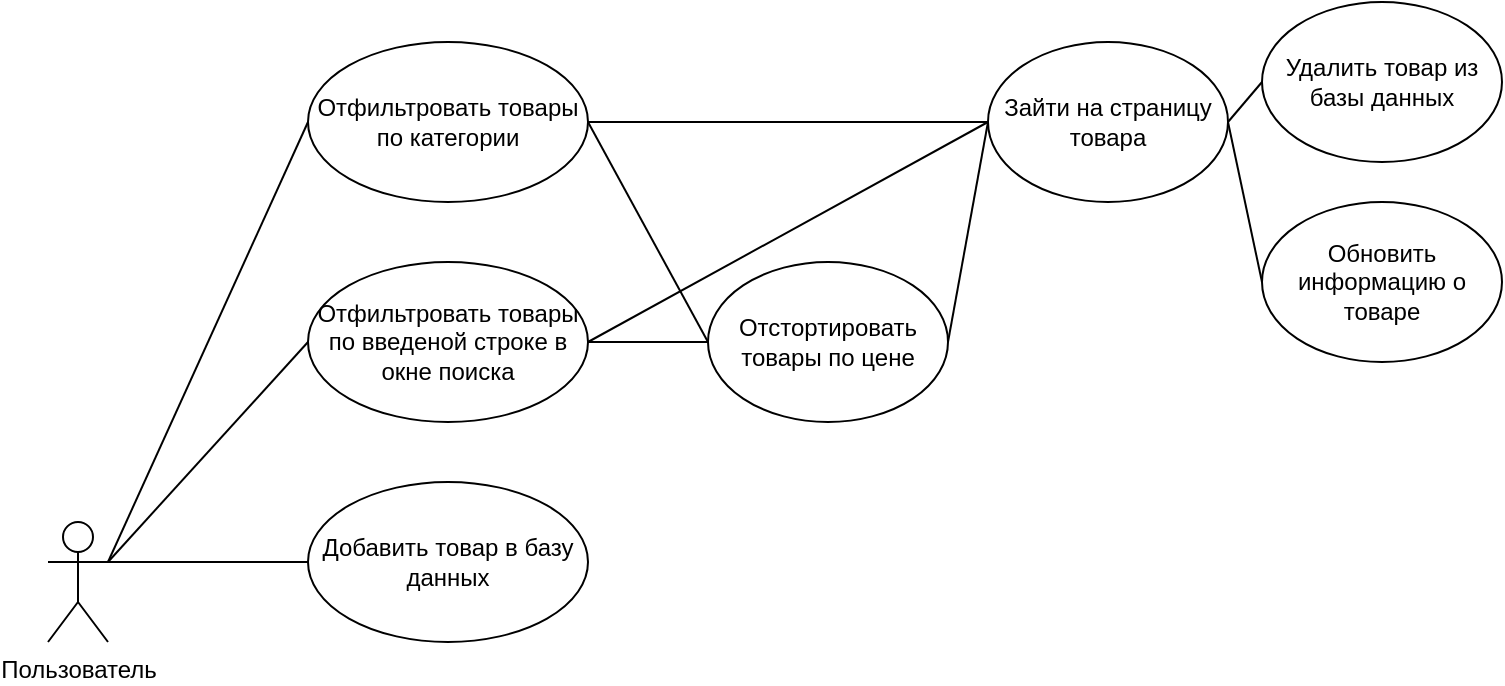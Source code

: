 <mxfile version="24.4.0" type="device">
  <diagram name="Страница — 1" id="QHg7ETaDiuwzk6v2uIU3">
    <mxGraphModel dx="1434" dy="746" grid="1" gridSize="10" guides="1" tooltips="1" connect="1" arrows="1" fold="1" page="1" pageScale="1" pageWidth="827" pageHeight="1169" math="0" shadow="0">
      <root>
        <mxCell id="0" />
        <mxCell id="1" parent="0" />
        <mxCell id="zbmWzVaNN1RUx1CBlb_E-2" value="Пользователь" style="shape=umlActor;verticalLabelPosition=bottom;verticalAlign=top;html=1;outlineConnect=0;" parent="1" vertex="1">
          <mxGeometry x="100" y="270" width="30" height="60" as="geometry" />
        </mxCell>
        <mxCell id="zbmWzVaNN1RUx1CBlb_E-3" value="" style="endArrow=none;html=1;rounded=0;entryX=0;entryY=0.5;entryDx=0;entryDy=0;" parent="1" target="zbmWzVaNN1RUx1CBlb_E-11" edge="1">
          <mxGeometry width="50" height="50" relative="1" as="geometry">
            <mxPoint x="130" y="290" as="sourcePoint" />
            <mxPoint x="270" y="110" as="targetPoint" />
          </mxGeometry>
        </mxCell>
        <mxCell id="zbmWzVaNN1RUx1CBlb_E-11" value="Отфильтровать товары по категории" style="ellipse;whiteSpace=wrap;html=1;" parent="1" vertex="1">
          <mxGeometry x="230" y="30" width="140" height="80" as="geometry" />
        </mxCell>
        <mxCell id="-tIVfijPpy3Wzi3QWecl-1" value="" style="endArrow=none;html=1;rounded=0;entryX=0;entryY=0.5;entryDx=0;entryDy=0;" parent="1" target="-tIVfijPpy3Wzi3QWecl-2" edge="1">
          <mxGeometry width="50" height="50" relative="1" as="geometry">
            <mxPoint x="130" y="290" as="sourcePoint" />
            <mxPoint x="280" y="510" as="targetPoint" />
          </mxGeometry>
        </mxCell>
        <mxCell id="-tIVfijPpy3Wzi3QWecl-2" value="Отфильтровать товары по введеной строке в окне поиска" style="ellipse;whiteSpace=wrap;html=1;" parent="1" vertex="1">
          <mxGeometry x="230" y="140" width="140" height="80" as="geometry" />
        </mxCell>
        <mxCell id="-tIVfijPpy3Wzi3QWecl-5" value="Отстортировать товары по цене" style="ellipse;whiteSpace=wrap;html=1;" parent="1" vertex="1">
          <mxGeometry x="430" y="140" width="120" height="80" as="geometry" />
        </mxCell>
        <mxCell id="-tIVfijPpy3Wzi3QWecl-6" value="" style="endArrow=none;html=1;rounded=0;entryX=0;entryY=0.5;entryDx=0;entryDy=0;exitX=1;exitY=0.5;exitDx=0;exitDy=0;" parent="1" source="zbmWzVaNN1RUx1CBlb_E-11" target="-tIVfijPpy3Wzi3QWecl-5" edge="1">
          <mxGeometry width="50" height="50" relative="1" as="geometry">
            <mxPoint x="390" y="210" as="sourcePoint" />
            <mxPoint x="440" y="160" as="targetPoint" />
          </mxGeometry>
        </mxCell>
        <mxCell id="-tIVfijPpy3Wzi3QWecl-8" value="" style="endArrow=none;html=1;rounded=0;entryX=0;entryY=0.5;entryDx=0;entryDy=0;exitX=1;exitY=0.5;exitDx=0;exitDy=0;" parent="1" source="-tIVfijPpy3Wzi3QWecl-2" target="-tIVfijPpy3Wzi3QWecl-5" edge="1">
          <mxGeometry width="50" height="50" relative="1" as="geometry">
            <mxPoint x="410" y="170" as="sourcePoint" />
            <mxPoint x="510" y="160" as="targetPoint" />
          </mxGeometry>
        </mxCell>
        <mxCell id="-tIVfijPpy3Wzi3QWecl-10" value="" style="endArrow=none;html=1;rounded=0;entryX=0;entryY=0.5;entryDx=0;entryDy=0;" parent="1" target="-tIVfijPpy3Wzi3QWecl-11" edge="1">
          <mxGeometry width="50" height="50" relative="1" as="geometry">
            <mxPoint x="130" y="290" as="sourcePoint" />
            <mxPoint x="284" y="710" as="targetPoint" />
          </mxGeometry>
        </mxCell>
        <mxCell id="-tIVfijPpy3Wzi3QWecl-11" value="Добавить товар в базу данных" style="ellipse;whiteSpace=wrap;html=1;" parent="1" vertex="1">
          <mxGeometry x="230" y="250" width="140" height="80" as="geometry" />
        </mxCell>
        <mxCell id="-tIVfijPpy3Wzi3QWecl-35" value="Зайти на страницу товара" style="ellipse;whiteSpace=wrap;html=1;" parent="1" vertex="1">
          <mxGeometry x="570" y="30" width="120" height="80" as="geometry" />
        </mxCell>
        <mxCell id="-tIVfijPpy3Wzi3QWecl-36" value="" style="endArrow=none;html=1;rounded=0;entryX=0;entryY=0.5;entryDx=0;entryDy=0;exitX=1;exitY=0.5;exitDx=0;exitDy=0;" parent="1" source="-tIVfijPpy3Wzi3QWecl-5" target="-tIVfijPpy3Wzi3QWecl-35" edge="1">
          <mxGeometry width="50" height="50" relative="1" as="geometry">
            <mxPoint x="600" y="160" as="sourcePoint" />
            <mxPoint x="700" y="160" as="targetPoint" />
          </mxGeometry>
        </mxCell>
        <mxCell id="nyOWRCW-mnXuKHqSV3sA-1" value="Удалить товар из базы данных" style="ellipse;whiteSpace=wrap;html=1;" parent="1" vertex="1">
          <mxGeometry x="707" y="10" width="120" height="80" as="geometry" />
        </mxCell>
        <mxCell id="nyOWRCW-mnXuKHqSV3sA-2" value="" style="endArrow=none;html=1;rounded=0;entryX=0;entryY=0.5;entryDx=0;entryDy=0;exitX=1;exitY=0.5;exitDx=0;exitDy=0;" parent="1" source="-tIVfijPpy3Wzi3QWecl-35" target="nyOWRCW-mnXuKHqSV3sA-1" edge="1">
          <mxGeometry width="50" height="50" relative="1" as="geometry">
            <mxPoint x="820" y="205" as="sourcePoint" />
            <mxPoint x="897" y="265" as="targetPoint" />
          </mxGeometry>
        </mxCell>
        <mxCell id="nyOWRCW-mnXuKHqSV3sA-3" value="" style="endArrow=none;html=1;rounded=0;entryX=0;entryY=0.5;entryDx=0;entryDy=0;exitX=1;exitY=0.5;exitDx=0;exitDy=0;" parent="1" source="zbmWzVaNN1RUx1CBlb_E-11" target="-tIVfijPpy3Wzi3QWecl-35" edge="1">
          <mxGeometry width="50" height="50" relative="1" as="geometry">
            <mxPoint x="450" y="40" as="sourcePoint" />
            <mxPoint x="550" y="140" as="targetPoint" />
          </mxGeometry>
        </mxCell>
        <mxCell id="nyOWRCW-mnXuKHqSV3sA-4" value="" style="endArrow=none;html=1;rounded=0;entryX=0;entryY=0.5;entryDx=0;entryDy=0;exitX=1;exitY=0.5;exitDx=0;exitDy=0;" parent="1" source="-tIVfijPpy3Wzi3QWecl-2" target="-tIVfijPpy3Wzi3QWecl-35" edge="1">
          <mxGeometry width="50" height="50" relative="1" as="geometry">
            <mxPoint x="430" y="80" as="sourcePoint" />
            <mxPoint x="530" y="180" as="targetPoint" />
          </mxGeometry>
        </mxCell>
        <mxCell id="nyOWRCW-mnXuKHqSV3sA-5" value="Обновить информацию о товаре" style="ellipse;whiteSpace=wrap;html=1;" parent="1" vertex="1">
          <mxGeometry x="707" y="110" width="120" height="80" as="geometry" />
        </mxCell>
        <mxCell id="nyOWRCW-mnXuKHqSV3sA-6" value="" style="endArrow=none;html=1;rounded=0;entryX=0;entryY=0.5;entryDx=0;entryDy=0;exitX=1;exitY=0.5;exitDx=0;exitDy=0;" parent="1" source="-tIVfijPpy3Wzi3QWecl-35" target="nyOWRCW-mnXuKHqSV3sA-5" edge="1">
          <mxGeometry width="50" height="50" relative="1" as="geometry">
            <mxPoint x="690" y="150" as="sourcePoint" />
            <mxPoint x="897" y="365" as="targetPoint" />
          </mxGeometry>
        </mxCell>
      </root>
    </mxGraphModel>
  </diagram>
</mxfile>
